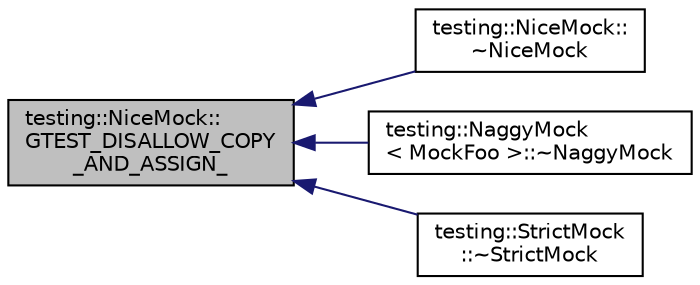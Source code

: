 digraph "testing::NiceMock::GTEST_DISALLOW_COPY_AND_ASSIGN_"
{
  edge [fontname="Helvetica",fontsize="10",labelfontname="Helvetica",labelfontsize="10"];
  node [fontname="Helvetica",fontsize="10",shape=record];
  rankdir="LR";
  Node26 [label="testing::NiceMock::\lGTEST_DISALLOW_COPY\l_AND_ASSIGN_",height=0.2,width=0.4,color="black", fillcolor="grey75", style="filled", fontcolor="black"];
  Node26 -> Node27 [dir="back",color="midnightblue",fontsize="10",style="solid",fontname="Helvetica"];
  Node27 [label="testing::NiceMock::\l~NiceMock",height=0.2,width=0.4,color="black", fillcolor="white", style="filled",URL="$db/dd4/classtesting_1_1_nice_mock.html#a4aaa6bd3850de6b6baa408010909a25f"];
  Node26 -> Node28 [dir="back",color="midnightblue",fontsize="10",style="solid",fontname="Helvetica"];
  Node28 [label="testing::NaggyMock\l\< MockFoo \>::~NaggyMock",height=0.2,width=0.4,color="black", fillcolor="white", style="filled",URL="$d8/d23/classtesting_1_1_naggy_mock.html#a4d314aa583c985502eaec875440394ca"];
  Node26 -> Node29 [dir="back",color="midnightblue",fontsize="10",style="solid",fontname="Helvetica"];
  Node29 [label="testing::StrictMock\l::~StrictMock",height=0.2,width=0.4,color="black", fillcolor="white", style="filled",URL="$d0/d2f/classtesting_1_1_strict_mock.html#ae22ba62955775b26c88937ee225db528"];
}
